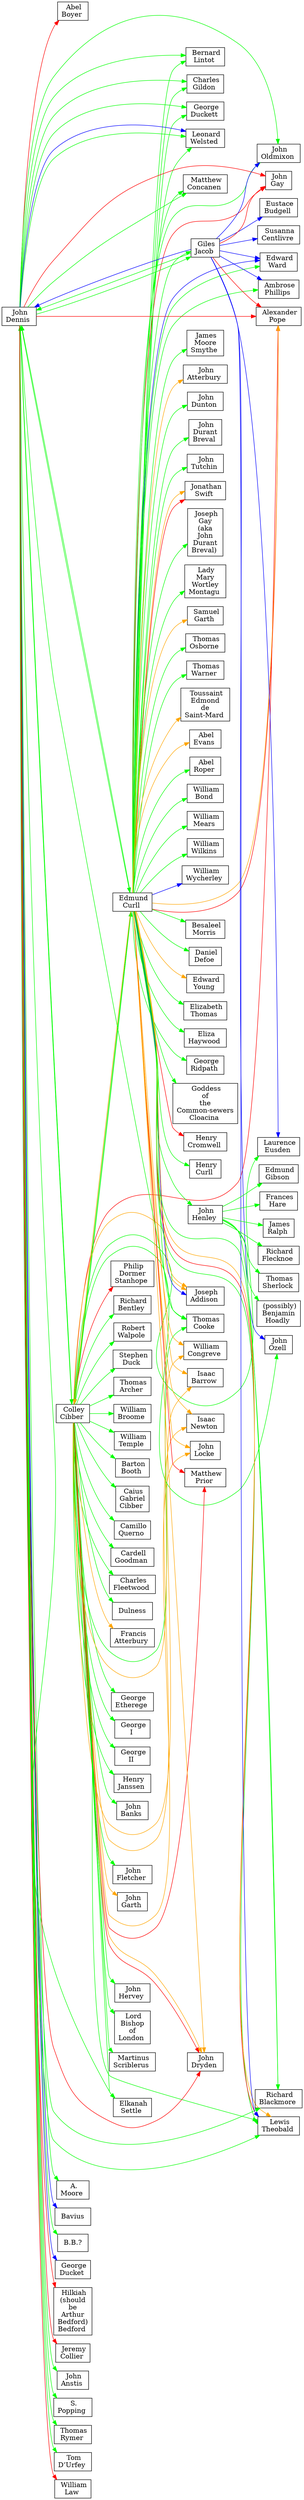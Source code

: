 digraph G {
rankdir=LR
node [shape=rect]
ABEL_BOYER [label=< Abel<br/>Boyer >]
ABEL_EVANS [label=< Abel<br/>Evans >]
ABEL_ROPER [label=< Abel<br/>Roper >]
ALEXANDER_POPE [label=< Alexander<br/>Pope >]
AMBROSE_PHILLIPS [label=< Ambrose<br/>Phillips >]
A_MOORE [label=< A.<br/>Moore >]
BARTON_BOOTH [label=< Barton<br/>Booth >]
BAVIUS [label=< Bavius >]
BB [label=< B.B.? >]
BERNARD_LINTOT [label=< Bernard<br/>Lintot >]
BESALEEL_MORRIS [label=< Besaleel<br/>Morris >]
CAIUS_GABRIEL_CIBBER [label=< Caius<br/>Gabriel<br/>Cibber >]
CAMILLO_QUERNO [label=< Camillo<br/>Querno >]
CARDELL_GOODMAN [label=< Cardell<br/>Goodman >]
CHARLES_FLEETWOOD [label=< Charles<br/>Fleetwood >]
CHARLES_GILDON [label=< Charles<br/>Gildon >]
COLLEY_CIBBER [label=< Colley<br/>Cibber >]
DANIEL_DEFOE [label=< Daniel<br/>Defoe >]
DULNESS [label=< Dulness >]
EDMUND_CURLL [label=< Edmund<br/>Curll >]
EDMUND_GIBSON [label=< Edmund<br/>Gibson >]
EDWARD_WARD [label=< Edward<br/>Ward >]
EDWARD_YOUNG [label=< Edward<br/>Young >]
ELIZABETH_THOMAS [label=< Elizabeth<br/>Thomas >]
ELIZA_HAYWOOD [label=< Eliza<br/>Haywood >]
ELKANAH_SETTLE [label=< Elkanah<br/>Settle >]
EUSTACE_BUDGELL [label=< Eustace<br/>Budgell >]
FRANCES_HARE [label=< Frances<br/>Hare >]
FRANCIS_ATTERBURY [label=< Francis<br/>Atterbury >]
GEORGE_DUCKET [label=< George<br/>Ducket >]
GEORGE_DUCKETT [label=< George<br/>Duckett >]
GEORGE_ETHEREGE [label=< George<br/>Etherege >]
GEORGE_I [label=< George<br/>I >]
GEORGE_II [label=< George<br/>II >]
GEORGE_RIDPATH [label=< George<br/>Ridpath >]
GILES_JACOB [label=< Giles<br/>Jacob >]
GODDESS_OF_THE_COMMONSEWERS_CLOACINA [label=< Goddess<br/>of<br/>the<br/>Common-sewers<br/>Cloacina >]
HENRY_CROMWELL [label=< Henry<br/>Cromwell >]
HENRY_CURLL [label=< Henry<br/>Curll >]
HENRY_JANSSEN [label=< Henry<br/>Janssen >]
HILKIAH_SHOULD_BE_ARTHUR_BEDFORD_BEDFORD [label=< Hilkiah<br/>(should<br/>be<br/>Arthur<br/>Bedford)<br/>Bedford >]
ISAAC_BARROW [label=< Isaac<br/>Barrow >]
ISAAC_NEWTON [label=< Isaac<br/>Newton >]
JAMES_MOORE_SMYTHE [label=< James<br/>Moore<br/>Smythe >]
JAMES_RALPH [label=< James<br/>Ralph >]
JEREMY_COLLIER [label=< Jeremy<br/>Collier >]
JOHN_ANSTIS [label=< John<br/>Anstis >]
JOHN_ATTERBURY [label=< John<br/>Atterbury >]
JOHN_BANKS [label=< John<br/>Banks >]
JOHN_DENNIS [label=< John<br/>Dennis >]
JOHN_DRYDEN [label=< John<br/>Dryden >]
JOHN_DUNTON [label=< John<br/>Dunton >]
JOHN_DURANT_BREVAL [label=< John<br/>Durant<br/>Breval >]
JOHN_FLETCHER [label=< John<br/>Fletcher >]
JOHN_GARTH [label=< John<br/>Garth >]
JOHN_GAY [label=< John<br/>Gay >]
JOHN_HENLEY [label=< John<br/>Henley >]
JOHN_HERVEY [label=< John<br/>Hervey >]
JOHN_LOCKE [label=< John<br/>Locke >]
JOHN_OLDMIXON [label=< John<br/>Oldmixon >]
JOHN_OZELL [label=< John<br/>Ozell >]
JOHN_TUTCHIN [label=< John<br/>Tutchin >]
JONATHAN_SWIFT [label=< Jonathan<br/>Swift >]
JOSEPH_ADDISON [label=< Joseph<br/>Addison >]
JOSEPH_GAY_AKA_JOHN_DURANT_BREVAL [label=< Joseph<br/>Gay<br/>(aka<br/>John<br/>Durant<br/>Breval) >]
LADY_MARY_WORTLEY_MONTAGU [label=< Lady<br/>Mary<br/>Wortley<br/>Montagu >]
LAURENCE_EUSDEN [label=< Laurence<br/>Eusden >]
LEONARD_WELSTED [label=< Leonard<br/>Welsted >]
LEWIS_THEOBALD [label=< Lewis<br/>Theobald >]
LORD_BISHOP_OF_LONDON [label=< Lord<br/>Bishop<br/>of<br/>London >]
MARTINUS_SCRIBLERUS [label=< Martinus<br/>Scriblerus >]
MATTHEW_CONCANEN [label=< Matthew<br/>Concanen >]
MATTHEW_PRIOR [label=< Matthew<br/>Prior >]
PHILIP_DORMER_STANHOPE [label=< Philip<br/>Dormer<br/>Stanhope >]
POSSIBLY_BENJAMIN_HOADLY [label=< (possibly)<br/>Benjamin<br/>Hoadly >]
RICHARD_BENTLEY [label=< Richard<br/>Bentley >]
RICHARD_BLACKMORE [label=< Richard<br/>Blackmore >]
RICHARD_FLECKNOE [label=< Richard<br/>Flecknoe >]
ROBERT_WALPOLE [label=< Robert<br/>Walpole >]
SAMUEL_GARTH [label=< Samuel<br/>Garth >]
STEPHEN_DUCK [label=< Stephen<br/>Duck >]
SUSANNA_CENTLIVRE [label=< Susanna<br/>Centlivre >]
S_POPPING [label=< S.<br/>Popping >]
THOMAS_ARCHER [label=< Thomas<br/>Archer >]
THOMAS_COOKE [label=< Thomas<br/>Cooke >]
THOMAS_OSBORNE [label=< Thomas<br/>Osborne >]
THOMAS_RYMER [label=< Thomas<br/>Rymer >]
THOMAS_SHERLOCK [label=< Thomas<br/>Sherlock >]
THOMAS_WARNER [label=< Thomas<br/>Warner >]
TOM_DURFEY [label=< Tom<br/>D’Urfey >]
TOUSSAINT_EDMOND_DE_SAINTMARD [label=< Toussaint<br/>Edmond<br/>de<br/>Saint-Mard >]
WILLIAM_BOND [label=< William<br/>Bond >]
WILLIAM_BROOME [label=< William<br/>Broome >]
WILLIAM_CONGREVE [label=< William<br/>Congreve >]
WILLIAM_LAW [label=< William<br/>Law >]
WILLIAM_MEARS [label=< William<br/>Mears >]
WILLIAM_TEMPLE [label=< William<br/>Temple >]
WILLIAM_WILKINS [label=< William<br/>Wilkins >]
WILLIAM_WYCHERLEY [label=< William<br/>Wycherley >]
COLLEY_CIBBER -> ALEXANDER_POPE [color=red weight=100]
COLLEY_CIBBER -> BARTON_BOOTH [color=green weight=1]
COLLEY_CIBBER -> CAIUS_GABRIEL_CIBBER [color=green weight=4]
COLLEY_CIBBER -> CAMILLO_QUERNO [color=green weight=4]
COLLEY_CIBBER -> CARDELL_GOODMAN [color=green weight=1]
COLLEY_CIBBER -> CHARLES_FLEETWOOD [color=green weight=1]
COLLEY_CIBBER -> DULNESS [color=green weight=81]
COLLEY_CIBBER -> EDMUND_CURLL [color=green weight=4]
COLLEY_CIBBER -> ELKANAH_SETTLE [color=green weight=9]
COLLEY_CIBBER -> FRANCIS_ATTERBURY [color=orange weight=1]
COLLEY_CIBBER -> GEORGE_ETHEREGE [color=green weight=1]
COLLEY_CIBBER -> GEORGE_I [color=green weight=1]
COLLEY_CIBBER -> GEORGE_II [color=green weight=4]
COLLEY_CIBBER -> HENRY_JANSSEN [color=green weight=1]
COLLEY_CIBBER -> ISAAC_BARROW [color=orange weight=1]
COLLEY_CIBBER -> ISAAC_NEWTON [color=orange weight=1]
COLLEY_CIBBER -> JOHN_BANKS [color=green weight=1]
COLLEY_CIBBER -> JOHN_DENNIS [color=green weight=4]
COLLEY_CIBBER -> JOHN_DRYDEN [color=red weight=1]
COLLEY_CIBBER -> JOHN_DRYDEN [color=orange weight=1]
COLLEY_CIBBER -> JOHN_FLETCHER [color=green weight=1]
COLLEY_CIBBER -> JOHN_GARTH [color=orange weight=1]
COLLEY_CIBBER -> JOHN_HERVEY [color=green weight=1]
COLLEY_CIBBER -> JOHN_LOCKE [color=orange weight=1]
COLLEY_CIBBER -> JOHN_OZELL [color=green weight=1]
COLLEY_CIBBER -> JOSEPH_ADDISON [color=orange weight=1]
COLLEY_CIBBER -> LAURENCE_EUSDEN [color=green weight=9]
COLLEY_CIBBER -> LEWIS_THEOBALD [color=green weight=9]
COLLEY_CIBBER -> LORD_BISHOP_OF_LONDON [color=green weight=1]
COLLEY_CIBBER -> MARTINUS_SCRIBLERUS [color=green weight=4]
COLLEY_CIBBER -> MATTHEW_PRIOR [color=red weight=1]
COLLEY_CIBBER -> PHILIP_DORMER_STANHOPE [color=red weight=1]
COLLEY_CIBBER -> RICHARD_BENTLEY [color=green weight=4]
COLLEY_CIBBER -> ROBERT_WALPOLE [color=green weight=4]
COLLEY_CIBBER -> STEPHEN_DUCK [color=green weight=1]
COLLEY_CIBBER -> THOMAS_ARCHER [color=green weight=1]
COLLEY_CIBBER -> THOMAS_COOKE [color=green weight=1]
COLLEY_CIBBER -> WILLIAM_BROOME [color=green weight=1]
COLLEY_CIBBER -> WILLIAM_CONGREVE [color=orange weight=1]
COLLEY_CIBBER -> WILLIAM_TEMPLE [color=green weight=1]
EDMUND_CURLL -> ABEL_EVANS [color=orange weight=1]
EDMUND_CURLL -> ABEL_ROPER [color=green weight=4]
EDMUND_CURLL -> ALEXANDER_POPE [color=red weight=121]
EDMUND_CURLL -> ALEXANDER_POPE [color=orange weight=1]
EDMUND_CURLL -> AMBROSE_PHILLIPS [color=green weight=1]
EDMUND_CURLL -> BERNARD_LINTOT [color=green weight=25]
EDMUND_CURLL -> BESALEEL_MORRIS [color=green weight=4]
EDMUND_CURLL -> CHARLES_GILDON [color=green weight=1]
EDMUND_CURLL -> COLLEY_CIBBER [color=green weight=1]
EDMUND_CURLL -> COLLEY_CIBBER [color=orange weight=1]
EDMUND_CURLL -> DANIEL_DEFOE [color=green weight=1]
EDMUND_CURLL -> EDWARD_WARD [color=green weight=1]
EDMUND_CURLL -> EDWARD_WARD [color=blue weight=1]
EDMUND_CURLL -> EDWARD_YOUNG [color=orange weight=1]
EDMUND_CURLL -> ELIZABETH_THOMAS [color=green weight=9]
EDMUND_CURLL -> ELIZA_HAYWOOD [color=green weight=4]
EDMUND_CURLL -> GEORGE_DUCKETT [color=green weight=1]
EDMUND_CURLL -> GEORGE_RIDPATH [color=green weight=4]
EDMUND_CURLL -> GILES_JACOB [color=green weight=1]
EDMUND_CURLL -> GODDESS_OF_THE_COMMONSEWERS_CLOACINA [color=green weight=1]
EDMUND_CURLL -> HENRY_CROMWELL [color=red weight=1]
EDMUND_CURLL -> HENRY_CURLL [color=green weight=1]
EDMUND_CURLL -> ISAAC_BARROW [color=orange weight=1]
EDMUND_CURLL -> ISAAC_NEWTON [color=orange weight=1]
EDMUND_CURLL -> JAMES_MOORE_SMYTHE [color=green weight=1]
EDMUND_CURLL -> JOHN_ATTERBURY [color=orange weight=1]
EDMUND_CURLL -> JOHN_DENNIS [color=green weight=81]
EDMUND_CURLL -> JOHN_DRYDEN [color=orange weight=1]
EDMUND_CURLL -> JOHN_DUNTON [color=green weight=4]
EDMUND_CURLL -> JOHN_DURANT_BREVAL [color=green weight=16]
EDMUND_CURLL -> JOHN_GAY [color=red weight=4]
EDMUND_CURLL -> JOHN_HENLEY [color=green weight=1]
EDMUND_CURLL -> JOHN_LOCKE [color=orange weight=1]
EDMUND_CURLL -> JOHN_OLDMIXON [color=green weight=4]
EDMUND_CURLL -> JOHN_TUTCHIN [color=green weight=4]
EDMUND_CURLL -> JONATHAN_SWIFT [color=red weight=4]
EDMUND_CURLL -> JONATHAN_SWIFT [color=orange weight=4]
EDMUND_CURLL -> JOSEPH_ADDISON [color=blue weight=1]
EDMUND_CURLL -> JOSEPH_ADDISON [color=orange weight=4]
EDMUND_CURLL -> JOSEPH_GAY_AKA_JOHN_DURANT_BREVAL [color=green weight=1]
EDMUND_CURLL -> LADY_MARY_WORTLEY_MONTAGU [color=green weight=4]
EDMUND_CURLL -> LEONARD_WELSTED [color=green weight=4]
EDMUND_CURLL -> LEWIS_THEOBALD [color=green weight=16]
EDMUND_CURLL -> LEWIS_THEOBALD [color=red weight=4]
EDMUND_CURLL -> LEWIS_THEOBALD [color=orange weight=1]
EDMUND_CURLL -> MATTHEW_CONCANEN [color=green weight=4]
EDMUND_CURLL -> MATTHEW_PRIOR [color=red weight=4]
EDMUND_CURLL -> RICHARD_BLACKMORE [color=green weight=9]
EDMUND_CURLL -> SAMUEL_GARTH [color=orange weight=4]
EDMUND_CURLL -> THOMAS_COOKE [color=green weight=9]
EDMUND_CURLL -> THOMAS_OSBORNE [color=green weight=1]
EDMUND_CURLL -> THOMAS_WARNER [color=green weight=4]
EDMUND_CURLL -> TOUSSAINT_EDMOND_DE_SAINTMARD [color=orange weight=1]
EDMUND_CURLL -> WILLIAM_BOND [color=green weight=4]
EDMUND_CURLL -> WILLIAM_CONGREVE [color=orange weight=4]
EDMUND_CURLL -> WILLIAM_MEARS [color=green weight=4]
EDMUND_CURLL -> WILLIAM_WILKINS [color=green weight=4]
EDMUND_CURLL -> WILLIAM_WYCHERLEY [color=blue weight=1]
GILES_JACOB -> ALEXANDER_POPE [color=red weight=16]
GILES_JACOB -> AMBROSE_PHILLIPS [color=blue weight=1]
GILES_JACOB -> EDWARD_WARD [color=blue weight=1]
GILES_JACOB -> EUSTACE_BUDGELL [color=blue weight=1]
GILES_JACOB -> JOHN_DENNIS [color=green weight=4]
GILES_JACOB -> JOHN_DENNIS [color=blue weight=4]
GILES_JACOB -> JOHN_GAY [color=red weight=1]
GILES_JACOB -> JOHN_OLDMIXON [color=blue weight=1]
GILES_JACOB -> JOHN_OZELL [color=blue weight=4]
GILES_JACOB -> LAURENCE_EUSDEN [color=blue weight=1]
GILES_JACOB -> LEWIS_THEOBALD [color=blue weight=1]
GILES_JACOB -> SUSANNA_CENTLIVRE [color=blue weight=1]
JOHN_DENNIS -> ABEL_BOYER [color=red weight=1]
JOHN_DENNIS -> ALEXANDER_POPE [color=red weight=3364]
JOHN_DENNIS -> A_MOORE [color=green weight=1]
JOHN_DENNIS -> BAVIUS [color=blue weight=1]
JOHN_DENNIS -> BB [color=green weight=1]
JOHN_DENNIS -> BERNARD_LINTOT [color=green weight=4]
JOHN_DENNIS -> CHARLES_GILDON [color=green weight=25]
JOHN_DENNIS -> COLLEY_CIBBER [color=green weight=4]
JOHN_DENNIS -> EDMUND_CURLL [color=green weight=9]
JOHN_DENNIS -> ELKANAH_SETTLE [color=green weight=1]
JOHN_DENNIS -> GEORGE_DUCKET [color=blue weight=1]
JOHN_DENNIS -> GEORGE_DUCKETT [color=green weight=1]
JOHN_DENNIS -> GILES_JACOB [color=green weight=9]
JOHN_DENNIS -> HILKIAH_SHOULD_BE_ARTHUR_BEDFORD_BEDFORD [color=red weight=1]
JOHN_DENNIS -> JEREMY_COLLIER [color=red weight=1]
JOHN_DENNIS -> JOHN_ANSTIS [color=green weight=1]
JOHN_DENNIS -> JOHN_DRYDEN [color=red weight=4]
JOHN_DENNIS -> JOHN_GAY [color=red weight=1]
JOHN_DENNIS -> JOHN_OLDMIXON [color=green weight=4]
JOHN_DENNIS -> LEONARD_WELSTED [color=green weight=1]
JOHN_DENNIS -> LEONARD_WELSTED [color=blue weight=1]
JOHN_DENNIS -> LEWIS_THEOBALD [color=green weight=25]
JOHN_DENNIS -> MATTHEW_CONCANEN [color=green weight=1]
JOHN_DENNIS -> RICHARD_BLACKMORE [color=green weight=16]
JOHN_DENNIS -> S_POPPING [color=green weight=1]
JOHN_DENNIS -> THOMAS_COOKE [color=green weight=1]
JOHN_DENNIS -> THOMAS_RYMER [color=green weight=1]
JOHN_DENNIS -> TOM_DURFEY [color=green weight=4]
JOHN_DENNIS -> WILLIAM_LAW [color=red weight=16]
JOHN_HENLEY -> EDMUND_GIBSON [color=green weight=1]
JOHN_HENLEY -> FRANCES_HARE [color=green weight=1]
JOHN_HENLEY -> JAMES_RALPH [color=green weight=4]
JOHN_HENLEY -> POSSIBLY_BENJAMIN_HOADLY [color=green weight=1]
JOHN_HENLEY -> RICHARD_BLACKMORE [color=green weight=1]
JOHN_HENLEY -> RICHARD_FLECKNOE [color=green weight=1]
JOHN_HENLEY -> THOMAS_SHERLOCK [color=green weight=1]
}
